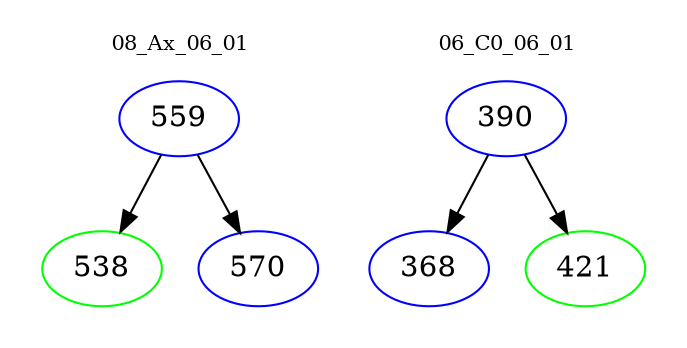 digraph{
subgraph cluster_0 {
color = white
label = "08_Ax_06_01";
fontsize=10;
T0_559 [label="559", color="blue"]
T0_559 -> T0_538 [color="black"]
T0_538 [label="538", color="green"]
T0_559 -> T0_570 [color="black"]
T0_570 [label="570", color="blue"]
}
subgraph cluster_1 {
color = white
label = "06_C0_06_01";
fontsize=10;
T1_390 [label="390", color="blue"]
T1_390 -> T1_368 [color="black"]
T1_368 [label="368", color="blue"]
T1_390 -> T1_421 [color="black"]
T1_421 [label="421", color="green"]
}
}
